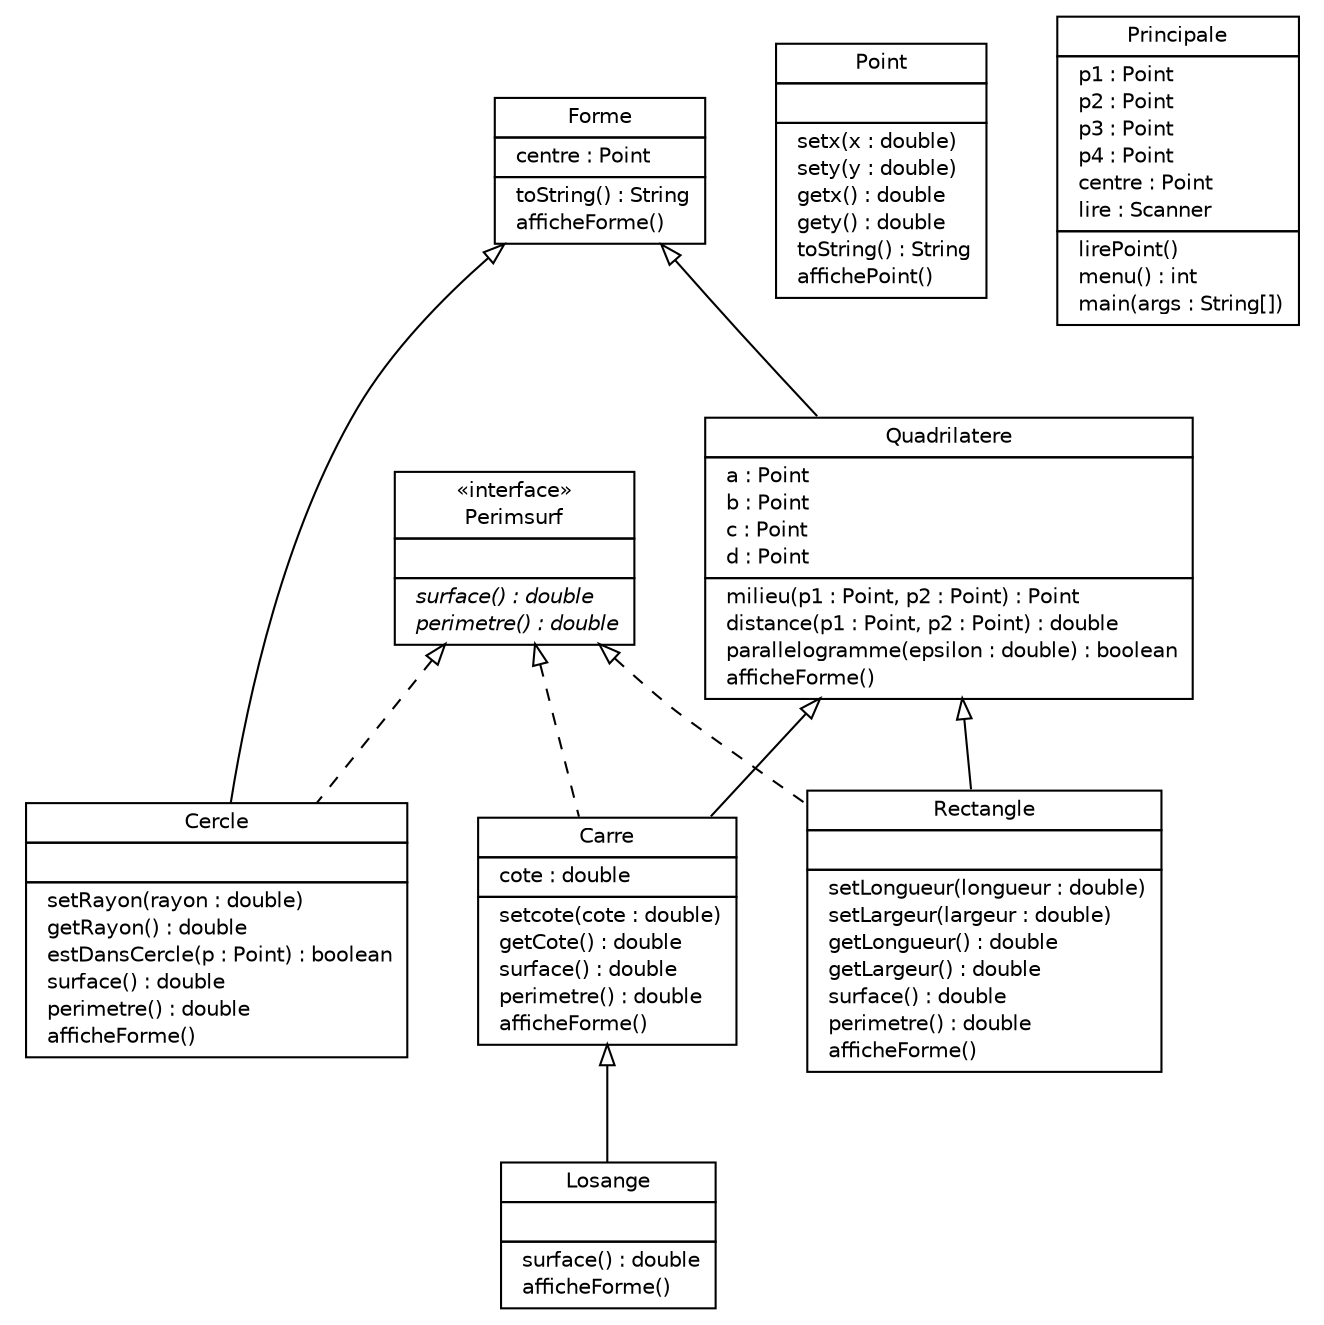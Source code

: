 #!/usr/local/bin/dot
#
# Class diagram 
# Generated by UMLGraph version R5_6 (http://www.umlgraph.org/)
#

digraph G {
	edge [fontname="Helvetica",fontsize=10,labelfontname="Helvetica",labelfontsize=10];
	node [fontname="Helvetica",fontsize=10,shape=plaintext];
	nodesep=0.25;
	ranksep=0.5;
	// Carre
	c0 [label=<<table title="Carre" border="0" cellborder="1" cellspacing="0" cellpadding="2" port="p">
		<tr><td><table border="0" cellspacing="0" cellpadding="1">
<tr><td align="center" balign="center"> Carre </td></tr>
		</table></td></tr>
		<tr><td><table border="0" cellspacing="0" cellpadding="1">
<tr><td align="left" balign="left">  cote : double </td></tr>
		</table></td></tr>
		<tr><td><table border="0" cellspacing="0" cellpadding="1">
<tr><td align="left" balign="left">  setcote(cote : double) </td></tr>
<tr><td align="left" balign="left">  getCote() : double </td></tr>
<tr><td align="left" balign="left">  surface() : double </td></tr>
<tr><td align="left" balign="left">  perimetre() : double </td></tr>
<tr><td align="left" balign="left">  afficheForme() </td></tr>
		</table></td></tr>
		</table>>, URL="null", fontname="Helvetica", fontcolor="black", fontsize=10.0];
	// Cercle
	c1 [label=<<table title="Cercle" border="0" cellborder="1" cellspacing="0" cellpadding="2" port="p">
		<tr><td><table border="0" cellspacing="0" cellpadding="1">
<tr><td align="center" balign="center"> Cercle </td></tr>
		</table></td></tr>
		<tr><td><table border="0" cellspacing="0" cellpadding="1">
<tr><td align="left" balign="left">  </td></tr>
		</table></td></tr>
		<tr><td><table border="0" cellspacing="0" cellpadding="1">
<tr><td align="left" balign="left">  setRayon(rayon : double) </td></tr>
<tr><td align="left" balign="left">  getRayon() : double </td></tr>
<tr><td align="left" balign="left">  estDansCercle(p : Point) : boolean </td></tr>
<tr><td align="left" balign="left">  surface() : double </td></tr>
<tr><td align="left" balign="left">  perimetre() : double </td></tr>
<tr><td align="left" balign="left">  afficheForme() </td></tr>
		</table></td></tr>
		</table>>, URL="null", fontname="Helvetica", fontcolor="black", fontsize=10.0];
	// Forme
	c2 [label=<<table title="Forme" border="0" cellborder="1" cellspacing="0" cellpadding="2" port="p">
		<tr><td><table border="0" cellspacing="0" cellpadding="1">
<tr><td align="center" balign="center"> Forme </td></tr>
		</table></td></tr>
		<tr><td><table border="0" cellspacing="0" cellpadding="1">
<tr><td align="left" balign="left">  centre : Point </td></tr>
		</table></td></tr>
		<tr><td><table border="0" cellspacing="0" cellpadding="1">
<tr><td align="left" balign="left">  toString() : String </td></tr>
<tr><td align="left" balign="left">  afficheForme() </td></tr>
		</table></td></tr>
		</table>>, URL="null", fontname="Helvetica", fontcolor="black", fontsize=10.0];
	// Losange
	c3 [label=<<table title="Losange" border="0" cellborder="1" cellspacing="0" cellpadding="2" port="p">
		<tr><td><table border="0" cellspacing="0" cellpadding="1">
<tr><td align="center" balign="center"> Losange </td></tr>
		</table></td></tr>
		<tr><td><table border="0" cellspacing="0" cellpadding="1">
<tr><td align="left" balign="left">  </td></tr>
		</table></td></tr>
		<tr><td><table border="0" cellspacing="0" cellpadding="1">
<tr><td align="left" balign="left">  surface() : double </td></tr>
<tr><td align="left" balign="left">  afficheForme() </td></tr>
		</table></td></tr>
		</table>>, URL="null", fontname="Helvetica", fontcolor="black", fontsize=10.0];
	// Perimsurf
	c4 [label=<<table title="Perimsurf" border="0" cellborder="1" cellspacing="0" cellpadding="2" port="p">
		<tr><td><table border="0" cellspacing="0" cellpadding="1">
<tr><td align="center" balign="center"> &#171;interface&#187; </td></tr>
<tr><td align="center" balign="center"> Perimsurf </td></tr>
		</table></td></tr>
		<tr><td><table border="0" cellspacing="0" cellpadding="1">
<tr><td align="left" balign="left">  </td></tr>
		</table></td></tr>
		<tr><td><table border="0" cellspacing="0" cellpadding="1">
<tr><td align="left" balign="left"><font face="Helvetica-Oblique" point-size="10.0">  surface() : double </font></td></tr>
<tr><td align="left" balign="left"><font face="Helvetica-Oblique" point-size="10.0">  perimetre() : double </font></td></tr>
		</table></td></tr>
		</table>>, URL="null", fontname="Helvetica", fontcolor="black", fontsize=10.0];
	// Point
	c5 [label=<<table title="Point" border="0" cellborder="1" cellspacing="0" cellpadding="2" port="p">
		<tr><td><table border="0" cellspacing="0" cellpadding="1">
<tr><td align="center" balign="center"> Point </td></tr>
		</table></td></tr>
		<tr><td><table border="0" cellspacing="0" cellpadding="1">
<tr><td align="left" balign="left">  </td></tr>
		</table></td></tr>
		<tr><td><table border="0" cellspacing="0" cellpadding="1">
<tr><td align="left" balign="left">  setx(x : double) </td></tr>
<tr><td align="left" balign="left">  sety(y : double) </td></tr>
<tr><td align="left" balign="left">  getx() : double </td></tr>
<tr><td align="left" balign="left">  gety() : double </td></tr>
<tr><td align="left" balign="left">  toString() : String </td></tr>
<tr><td align="left" balign="left">  affichePoint() </td></tr>
		</table></td></tr>
		</table>>, URL="null", fontname="Helvetica", fontcolor="black", fontsize=10.0];
	// Principale
	c6 [label=<<table title="Principale" border="0" cellborder="1" cellspacing="0" cellpadding="2" port="p">
		<tr><td><table border="0" cellspacing="0" cellpadding="1">
<tr><td align="center" balign="center"> Principale </td></tr>
		</table></td></tr>
		<tr><td><table border="0" cellspacing="0" cellpadding="1">
<tr><td align="left" balign="left">  p1 : Point </td></tr>
<tr><td align="left" balign="left">  p2 : Point </td></tr>
<tr><td align="left" balign="left">  p3 : Point </td></tr>
<tr><td align="left" balign="left">  p4 : Point </td></tr>
<tr><td align="left" balign="left">  centre : Point </td></tr>
<tr><td align="left" balign="left">  lire : Scanner </td></tr>
		</table></td></tr>
		<tr><td><table border="0" cellspacing="0" cellpadding="1">
<tr><td align="left" balign="left">  lirePoint() </td></tr>
<tr><td align="left" balign="left">  menu() : int </td></tr>
<tr><td align="left" balign="left">  main(args : String[]) </td></tr>
		</table></td></tr>
		</table>>, URL="null", fontname="Helvetica", fontcolor="black", fontsize=10.0];
	// Quadrilatere
	c7 [label=<<table title="Quadrilatere" border="0" cellborder="1" cellspacing="0" cellpadding="2" port="p">
		<tr><td><table border="0" cellspacing="0" cellpadding="1">
<tr><td align="center" balign="center"> Quadrilatere </td></tr>
		</table></td></tr>
		<tr><td><table border="0" cellspacing="0" cellpadding="1">
<tr><td align="left" balign="left">  a : Point </td></tr>
<tr><td align="left" balign="left">  b : Point </td></tr>
<tr><td align="left" balign="left">  c : Point </td></tr>
<tr><td align="left" balign="left">  d : Point </td></tr>
		</table></td></tr>
		<tr><td><table border="0" cellspacing="0" cellpadding="1">
<tr><td align="left" balign="left">  milieu(p1 : Point, p2 : Point) : Point </td></tr>
<tr><td align="left" balign="left">  distance(p1 : Point, p2 : Point) : double </td></tr>
<tr><td align="left" balign="left">  parallelogramme(epsilon : double) : boolean </td></tr>
<tr><td align="left" balign="left">  afficheForme() </td></tr>
		</table></td></tr>
		</table>>, URL="null", fontname="Helvetica", fontcolor="black", fontsize=10.0];
	// Rectangle
	c8 [label=<<table title="Rectangle" border="0" cellborder="1" cellspacing="0" cellpadding="2" port="p">
		<tr><td><table border="0" cellspacing="0" cellpadding="1">
<tr><td align="center" balign="center"> Rectangle </td></tr>
		</table></td></tr>
		<tr><td><table border="0" cellspacing="0" cellpadding="1">
<tr><td align="left" balign="left">  </td></tr>
		</table></td></tr>
		<tr><td><table border="0" cellspacing="0" cellpadding="1">
<tr><td align="left" balign="left">  setLongueur(longueur : double) </td></tr>
<tr><td align="left" balign="left">  setLargeur(largeur : double) </td></tr>
<tr><td align="left" balign="left">  getLongueur() : double </td></tr>
<tr><td align="left" balign="left">  getLargeur() : double </td></tr>
<tr><td align="left" balign="left">  surface() : double </td></tr>
<tr><td align="left" balign="left">  perimetre() : double </td></tr>
<tr><td align="left" balign="left">  afficheForme() </td></tr>
		</table></td></tr>
		</table>>, URL="null", fontname="Helvetica", fontcolor="black", fontsize=10.0];
	//Carre extends Quadrilatere
	c7:p -> c0:p [dir=back,arrowtail=empty];
	//Carre implements Perimsurf
	c4:p -> c0:p [dir=back,arrowtail=empty,style=dashed];
	//Cercle extends Forme
	c2:p -> c1:p [dir=back,arrowtail=empty];
	//Cercle implements Perimsurf
	c4:p -> c1:p [dir=back,arrowtail=empty,style=dashed];
	//Losange extends Carre
	c0:p -> c3:p [dir=back,arrowtail=empty];
	//Quadrilatere extends Forme
	c2:p -> c7:p [dir=back,arrowtail=empty];
	//Rectangle extends Quadrilatere
	c7:p -> c8:p [dir=back,arrowtail=empty];
	//Rectangle implements Perimsurf
	c4:p -> c8:p [dir=back,arrowtail=empty,style=dashed];
}


